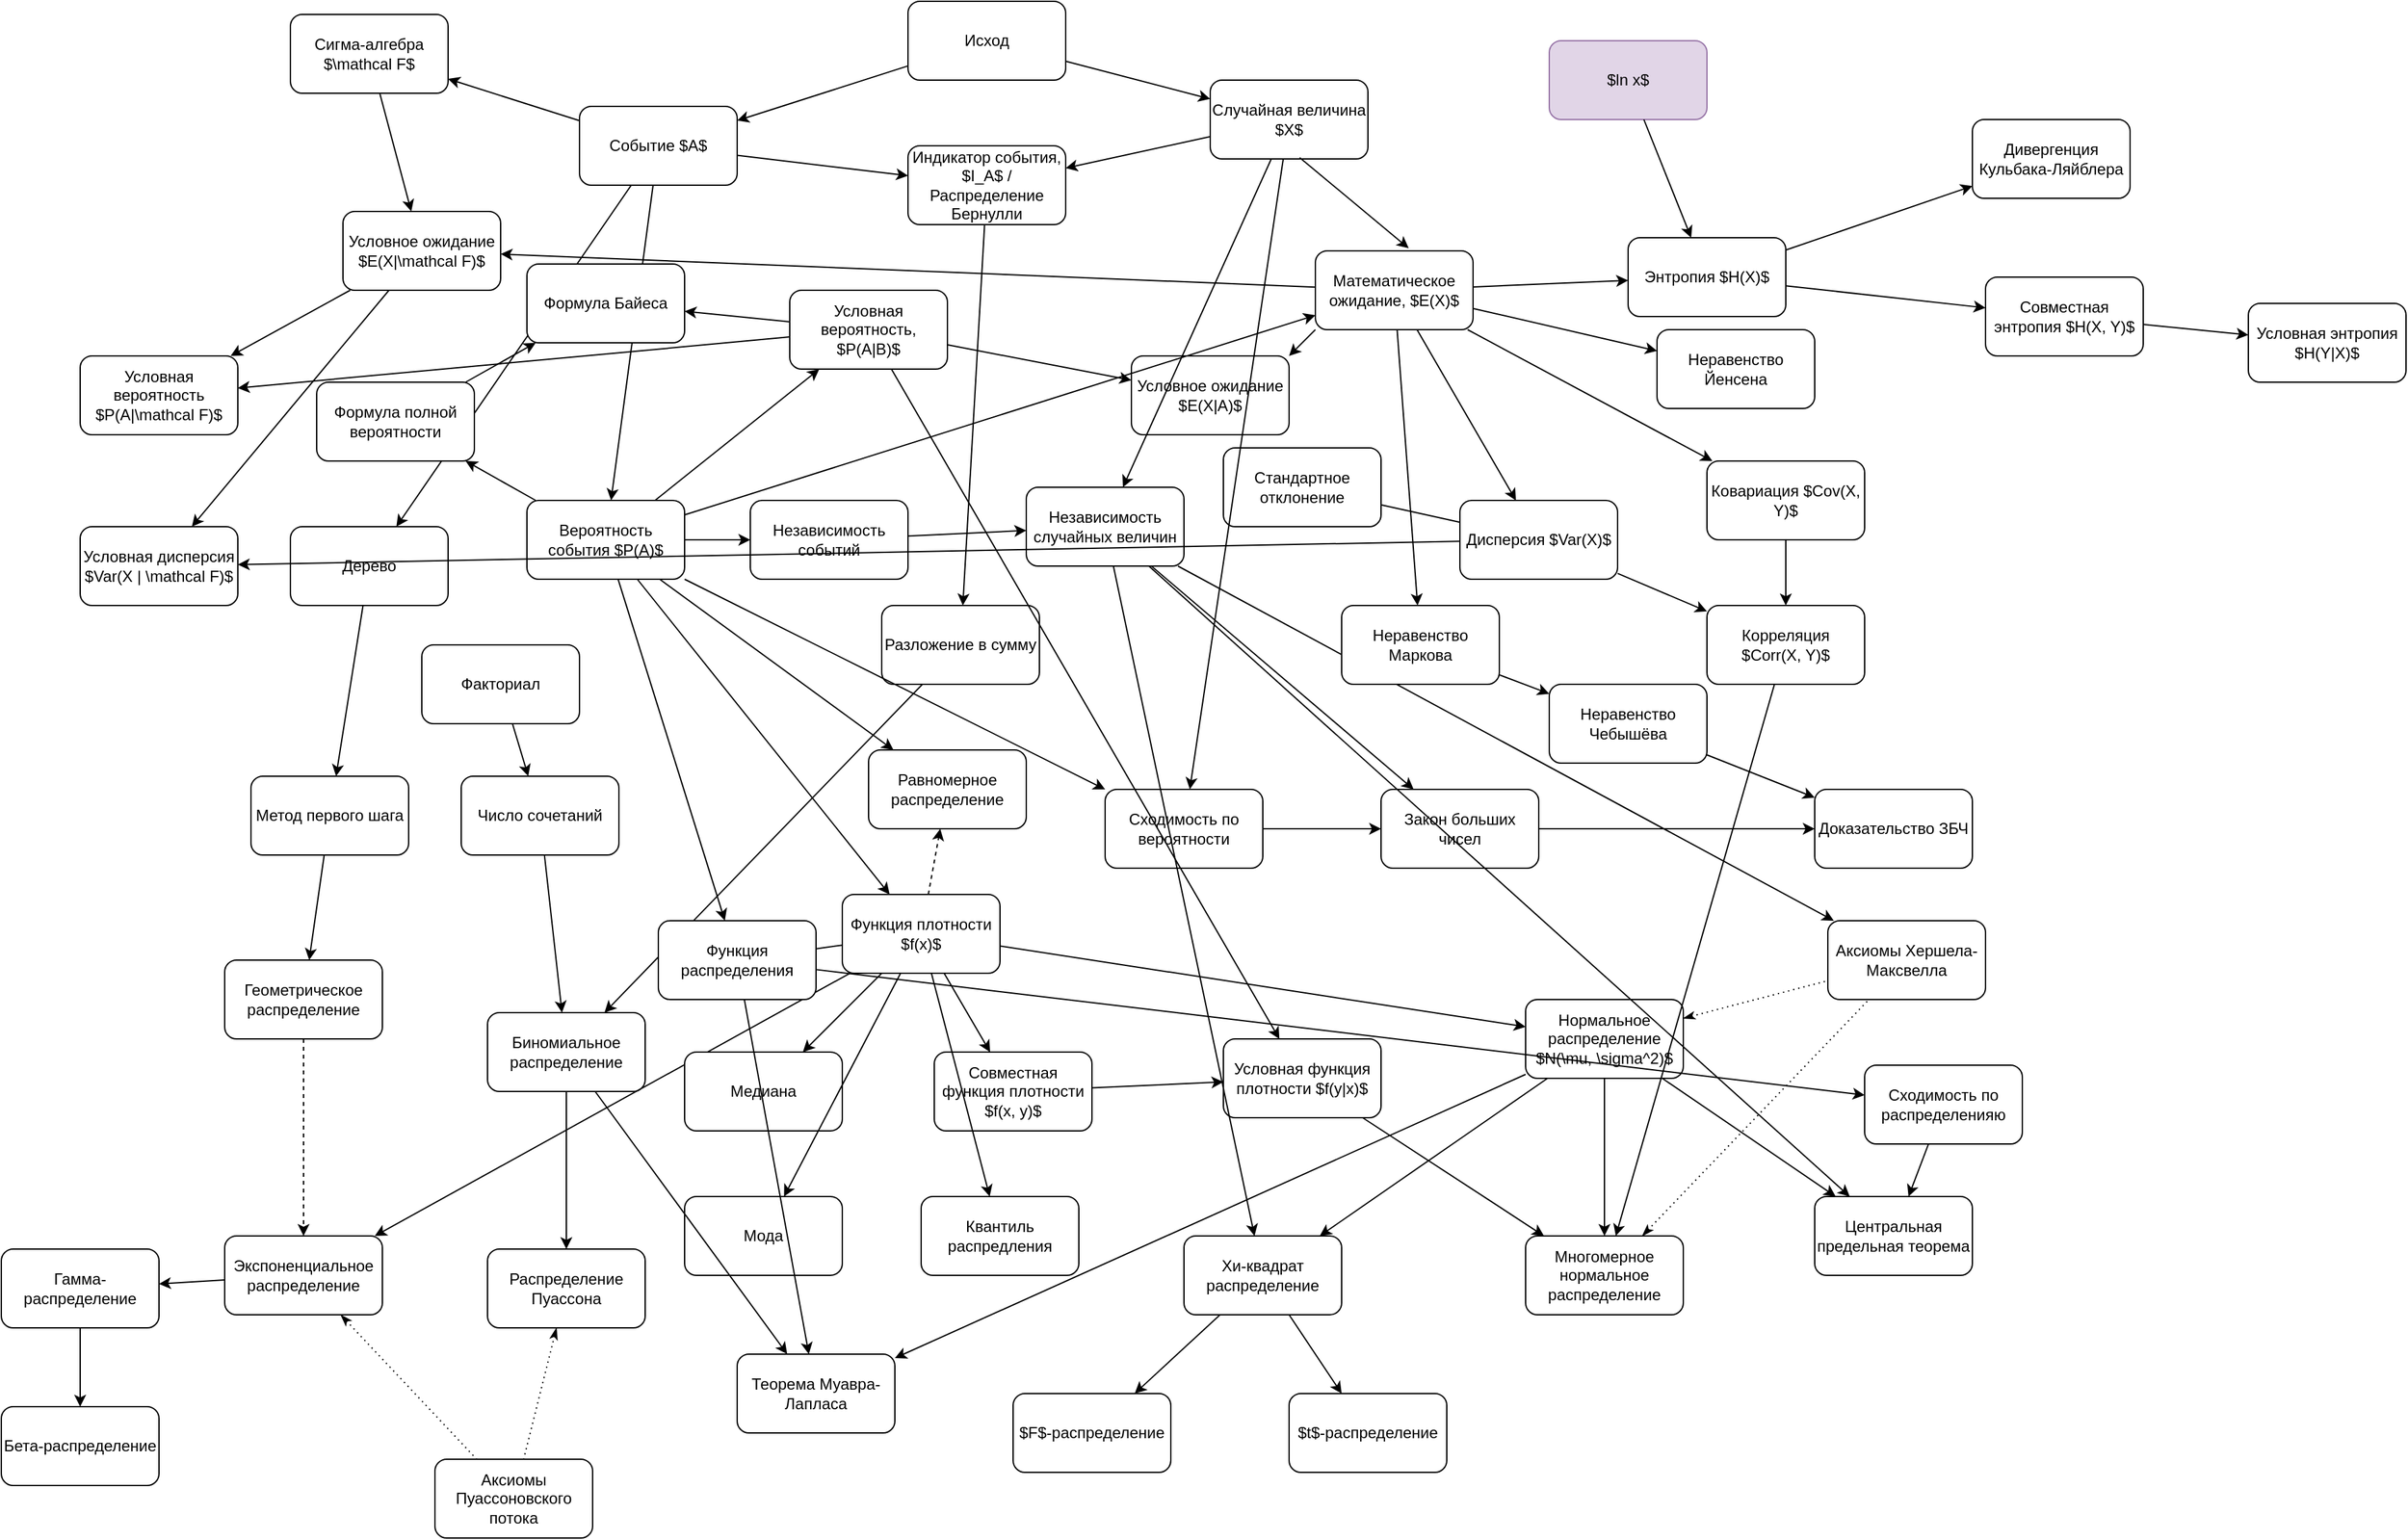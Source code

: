 <mxfile version="14.6.13" type="device"><diagram name="Page-1" id="42789a77-a242-8287-6e28-9cd8cfd52e62"><mxGraphModel dx="3438" dy="853" grid="1" gridSize="10" guides="1" tooltips="1" connect="1" arrows="1" fold="1" page="1" pageScale="1" pageWidth="2336" pageHeight="1654" background="#ffffff" math="0" shadow="0"><root><mxCell id="0"/><mxCell id="1" parent="0"/><mxCell id="bSrg5COY_HBtnpbsd96A-5" style="rounded=0;orthogonalLoop=1;jettySize=auto;html=1;" parent="1" source="bSrg5COY_HBtnpbsd96A-1" target="bSrg5COY_HBtnpbsd96A-2" edge="1"><mxGeometry relative="1" as="geometry"/></mxCell><mxCell id="bSrg5COY_HBtnpbsd96A-7" style="edgeStyle=none;rounded=0;orthogonalLoop=1;jettySize=auto;html=1;" parent="1" source="bSrg5COY_HBtnpbsd96A-1" target="bSrg5COY_HBtnpbsd96A-3" edge="1"><mxGeometry relative="1" as="geometry"/></mxCell><mxCell id="bSrg5COY_HBtnpbsd96A-1" value="Исход" style="rounded=1;whiteSpace=wrap;html=1;" parent="1" vertex="1"><mxGeometry x="500" y="440" width="120" height="60" as="geometry"/></mxCell><mxCell id="bSrg5COY_HBtnpbsd96A-2" value="Событие $A$" style="rounded=1;whiteSpace=wrap;html=1;" parent="1" vertex="1"><mxGeometry x="250" y="520" width="120" height="60" as="geometry"/></mxCell><mxCell id="bSrg5COY_HBtnpbsd96A-3" value="Случайная величина $X$" style="rounded=1;whiteSpace=wrap;html=1;" parent="1" vertex="1"><mxGeometry x="730" y="500" width="120" height="60" as="geometry"/></mxCell><mxCell id="bSrg5COY_HBtnpbsd96A-8" value="Математическое ожидание, $E(X)$" style="rounded=1;whiteSpace=wrap;html=1;" parent="1" vertex="1"><mxGeometry x="810" y="630" width="120" height="60" as="geometry"/></mxCell><mxCell id="bSrg5COY_HBtnpbsd96A-47" style="edgeStyle=none;rounded=0;orthogonalLoop=1;jettySize=auto;html=1;" parent="1" source="bSrg5COY_HBtnpbsd96A-9" target="bSrg5COY_HBtnpbsd96A-43" edge="1"><mxGeometry relative="1" as="geometry"/></mxCell><mxCell id="bSrg5COY_HBtnpbsd96A-9" value="Вероятность события $P(A)$" style="rounded=1;whiteSpace=wrap;html=1;" parent="1" vertex="1"><mxGeometry x="210" y="820" width="120" height="60" as="geometry"/></mxCell><mxCell id="bSrg5COY_HBtnpbsd96A-10" value="Дерево" style="rounded=1;whiteSpace=wrap;html=1;" parent="1" vertex="1"><mxGeometry x="30" y="840" width="120" height="60" as="geometry"/></mxCell><mxCell id="bSrg5COY_HBtnpbsd96A-11" value="Условная вероятность, $P(A|B)$" style="rounded=1;whiteSpace=wrap;html=1;" parent="1" vertex="1"><mxGeometry x="410" y="660" width="120" height="60" as="geometry"/></mxCell><mxCell id="bSrg5COY_HBtnpbsd96A-12" value="Метод первого шага" style="rounded=1;whiteSpace=wrap;html=1;" parent="1" vertex="1"><mxGeometry y="1030" width="120" height="60" as="geometry"/></mxCell><mxCell id="bSrg5COY_HBtnpbsd96A-13" value="" style="endArrow=classic;html=1;" parent="1" source="bSrg5COY_HBtnpbsd96A-10" target="bSrg5COY_HBtnpbsd96A-12" edge="1"><mxGeometry width="50" height="50" relative="1" as="geometry"><mxPoint x="510" y="800" as="sourcePoint"/><mxPoint x="560" y="750" as="targetPoint"/></mxGeometry></mxCell><mxCell id="bSrg5COY_HBtnpbsd96A-14" value="" style="endArrow=classic;html=1;" parent="1" source="bSrg5COY_HBtnpbsd96A-2" target="bSrg5COY_HBtnpbsd96A-9" edge="1"><mxGeometry width="50" height="50" relative="1" as="geometry"><mxPoint x="490" y="800" as="sourcePoint"/><mxPoint x="540" y="750" as="targetPoint"/></mxGeometry></mxCell><mxCell id="bSrg5COY_HBtnpbsd96A-16" value="" style="endArrow=classic;html=1;" parent="1" source="bSrg5COY_HBtnpbsd96A-9" target="bSrg5COY_HBtnpbsd96A-11" edge="1"><mxGeometry width="50" height="50" relative="1" as="geometry"><mxPoint x="420" y="780" as="sourcePoint"/><mxPoint x="470" y="730" as="targetPoint"/></mxGeometry></mxCell><mxCell id="bSrg5COY_HBtnpbsd96A-17" value="" style="endArrow=classic;html=1;exitX=0.567;exitY=0.983;exitDx=0;exitDy=0;exitPerimeter=0;entryX=0.592;entryY=-0.033;entryDx=0;entryDy=0;entryPerimeter=0;" parent="1" source="bSrg5COY_HBtnpbsd96A-3" target="bSrg5COY_HBtnpbsd96A-8" edge="1"><mxGeometry width="50" height="50" relative="1" as="geometry"><mxPoint x="400" y="780" as="sourcePoint"/><mxPoint x="450" y="730" as="targetPoint"/></mxGeometry></mxCell><mxCell id="bSrg5COY_HBtnpbsd96A-18" value="Индикатор события, $I_A$ / Распределение Бернулли" style="rounded=1;whiteSpace=wrap;html=1;" parent="1" vertex="1"><mxGeometry x="500" y="550" width="120" height="60" as="geometry"/></mxCell><mxCell id="bSrg5COY_HBtnpbsd96A-19" value="" style="endArrow=classic;html=1;" parent="1" source="bSrg5COY_HBtnpbsd96A-2" target="bSrg5COY_HBtnpbsd96A-18" edge="1"><mxGeometry width="50" height="50" relative="1" as="geometry"><mxPoint x="400" y="760" as="sourcePoint"/><mxPoint x="450" y="710" as="targetPoint"/></mxGeometry></mxCell><mxCell id="bSrg5COY_HBtnpbsd96A-20" value="" style="endArrow=classic;html=1;" parent="1" source="bSrg5COY_HBtnpbsd96A-3" target="bSrg5COY_HBtnpbsd96A-18" edge="1"><mxGeometry width="50" height="50" relative="1" as="geometry"><mxPoint x="400" y="760" as="sourcePoint"/><mxPoint x="650" y="600" as="targetPoint"/></mxGeometry></mxCell><mxCell id="bSrg5COY_HBtnpbsd96A-21" value="Разложение в сумму" style="rounded=1;whiteSpace=wrap;html=1;" parent="1" vertex="1"><mxGeometry x="480" y="900" width="120" height="60" as="geometry"/></mxCell><mxCell id="bSrg5COY_HBtnpbsd96A-22" value="" style="endArrow=classic;html=1;" parent="1" source="bSrg5COY_HBtnpbsd96A-18" target="bSrg5COY_HBtnpbsd96A-21" edge="1"><mxGeometry width="50" height="50" relative="1" as="geometry"><mxPoint x="410" y="750" as="sourcePoint"/><mxPoint x="460" y="700" as="targetPoint"/></mxGeometry></mxCell><mxCell id="bSrg5COY_HBtnpbsd96A-23" value="Условное ожидание $E(X|A)$" style="rounded=1;whiteSpace=wrap;html=1;" parent="1" vertex="1"><mxGeometry x="670" y="710" width="120" height="60" as="geometry"/></mxCell><mxCell id="bSrg5COY_HBtnpbsd96A-24" value="" style="endArrow=classic;html=1;" parent="1" source="bSrg5COY_HBtnpbsd96A-11" target="bSrg5COY_HBtnpbsd96A-23" edge="1"><mxGeometry width="50" height="50" relative="1" as="geometry"><mxPoint x="440" y="720" as="sourcePoint"/><mxPoint x="490" y="670" as="targetPoint"/></mxGeometry></mxCell><mxCell id="bSrg5COY_HBtnpbsd96A-25" value="" style="endArrow=classic;html=1;exitX=0;exitY=1;exitDx=0;exitDy=0;entryX=1;entryY=0;entryDx=0;entryDy=0;" parent="1" source="bSrg5COY_HBtnpbsd96A-8" target="bSrg5COY_HBtnpbsd96A-23" edge="1"><mxGeometry width="50" height="50" relative="1" as="geometry"><mxPoint x="440" y="720" as="sourcePoint"/><mxPoint x="710" y="780" as="targetPoint"/></mxGeometry></mxCell><mxCell id="bSrg5COY_HBtnpbsd96A-26" value="Сигма-алгебра $\mathcal F$" style="rounded=1;whiteSpace=wrap;html=1;" parent="1" vertex="1"><mxGeometry x="30" y="450" width="120" height="60" as="geometry"/></mxCell><mxCell id="bSrg5COY_HBtnpbsd96A-27" value="" style="endArrow=classic;html=1;" parent="1" source="bSrg5COY_HBtnpbsd96A-2" target="bSrg5COY_HBtnpbsd96A-26" edge="1"><mxGeometry width="50" height="50" relative="1" as="geometry"><mxPoint x="420" y="710" as="sourcePoint"/><mxPoint x="470" y="660" as="targetPoint"/></mxGeometry></mxCell><mxCell id="bSrg5COY_HBtnpbsd96A-28" value="Дисперсия $Var(X)$" style="rounded=1;whiteSpace=wrap;html=1;" parent="1" vertex="1"><mxGeometry x="920" y="820" width="120" height="60" as="geometry"/></mxCell><mxCell id="bSrg5COY_HBtnpbsd96A-51" style="edgeStyle=none;rounded=0;orthogonalLoop=1;jettySize=auto;html=1;" parent="1" source="bSrg5COY_HBtnpbsd96A-29" target="bSrg5COY_HBtnpbsd96A-52" edge="1"><mxGeometry relative="1" as="geometry"><mxPoint x="1260" y="750" as="targetPoint"/></mxGeometry></mxCell><mxCell id="bSrg5COY_HBtnpbsd96A-55" style="edgeStyle=none;rounded=0;orthogonalLoop=1;jettySize=auto;html=1;" parent="1" source="bSrg5COY_HBtnpbsd96A-29" target="bSrg5COY_HBtnpbsd96A-56" edge="1"><mxGeometry relative="1" as="geometry"><mxPoint x="1380" y="690" as="targetPoint"/></mxGeometry></mxCell><mxCell id="bSrg5COY_HBtnpbsd96A-29" value="Энтропия $H(X)$" style="rounded=1;whiteSpace=wrap;html=1;" parent="1" vertex="1"><mxGeometry x="1048" y="620" width="120" height="60" as="geometry"/></mxCell><mxCell id="bSrg5COY_HBtnpbsd96A-30" value="" style="endArrow=classic;html=1;" parent="1" source="bSrg5COY_HBtnpbsd96A-8" target="bSrg5COY_HBtnpbsd96A-29" edge="1"><mxGeometry width="50" height="50" relative="1" as="geometry"><mxPoint x="1020" y="780" as="sourcePoint"/><mxPoint x="1130" y="650" as="targetPoint"/></mxGeometry></mxCell><mxCell id="bSrg5COY_HBtnpbsd96A-32" value="Ковариация $Cov(X, Y)$" style="rounded=1;whiteSpace=wrap;html=1;" parent="1" vertex="1"><mxGeometry x="1108" y="790" width="120" height="60" as="geometry"/></mxCell><mxCell id="bSrg5COY_HBtnpbsd96A-33" value="" style="endArrow=classic;html=1;" parent="1" source="bSrg5COY_HBtnpbsd96A-8" target="bSrg5COY_HBtnpbsd96A-32" edge="1"><mxGeometry width="50" height="50" relative="1" as="geometry"><mxPoint x="880" y="760" as="sourcePoint"/><mxPoint x="930" y="710" as="targetPoint"/></mxGeometry></mxCell><mxCell id="bSrg5COY_HBtnpbsd96A-34" value="Корреляция &lt;br&gt;$Corr(X, Y)$" style="rounded=1;whiteSpace=wrap;html=1;" parent="1" vertex="1"><mxGeometry x="1108" y="900" width="120" height="60" as="geometry"/></mxCell><mxCell id="bSrg5COY_HBtnpbsd96A-35" value="" style="endArrow=classic;html=1;" parent="1" source="bSrg5COY_HBtnpbsd96A-28" target="bSrg5COY_HBtnpbsd96A-34" edge="1"><mxGeometry width="50" height="50" relative="1" as="geometry"><mxPoint x="880" y="750" as="sourcePoint"/><mxPoint x="930" y="700" as="targetPoint"/></mxGeometry></mxCell><mxCell id="bSrg5COY_HBtnpbsd96A-36" value="" style="endArrow=classic;html=1;" parent="1" source="bSrg5COY_HBtnpbsd96A-32" target="bSrg5COY_HBtnpbsd96A-34" edge="1"><mxGeometry width="50" height="50" relative="1" as="geometry"><mxPoint x="880" y="760" as="sourcePoint"/><mxPoint x="930" y="710" as="targetPoint"/></mxGeometry></mxCell><mxCell id="bSrg5COY_HBtnpbsd96A-37" value="Стандартное отклонение" style="rounded=1;whiteSpace=wrap;html=1;" parent="1" vertex="1"><mxGeometry x="740" y="780" width="120" height="60" as="geometry"/></mxCell><mxCell id="bSrg5COY_HBtnpbsd96A-39" value="" style="endArrow=none;html=1;" parent="1" source="bSrg5COY_HBtnpbsd96A-37" target="bSrg5COY_HBtnpbsd96A-28" edge="1"><mxGeometry width="50" height="50" relative="1" as="geometry"><mxPoint x="1070" y="670" as="sourcePoint"/><mxPoint x="1120" y="620" as="targetPoint"/></mxGeometry></mxCell><mxCell id="bSrg5COY_HBtnpbsd96A-40" value="Независимость событий" style="rounded=1;whiteSpace=wrap;html=1;" parent="1" vertex="1"><mxGeometry x="380" y="820" width="120" height="60" as="geometry"/></mxCell><mxCell id="bSrg5COY_HBtnpbsd96A-41" value="" style="endArrow=classic;html=1;" parent="1" source="bSrg5COY_HBtnpbsd96A-9" target="bSrg5COY_HBtnpbsd96A-40" edge="1"><mxGeometry width="50" height="50" relative="1" as="geometry"><mxPoint x="490" y="860" as="sourcePoint"/><mxPoint x="540" y="810" as="targetPoint"/></mxGeometry></mxCell><mxCell id="bSrg5COY_HBtnpbsd96A-42" value="" style="endArrow=classic;html=1;" parent="1" source="bSrg5COY_HBtnpbsd96A-2" target="bSrg5COY_HBtnpbsd96A-10" edge="1"><mxGeometry width="50" height="50" relative="1" as="geometry"><mxPoint x="480" y="850" as="sourcePoint"/><mxPoint x="530" y="800" as="targetPoint"/></mxGeometry></mxCell><mxCell id="bSrg5COY_HBtnpbsd96A-43" value="Функция плотности $f(x)$" style="rounded=1;whiteSpace=wrap;html=1;" parent="1" vertex="1"><mxGeometry x="450" y="1120" width="120" height="60" as="geometry"/></mxCell><mxCell id="bSrg5COY_HBtnpbsd96A-49" style="edgeStyle=none;rounded=0;orthogonalLoop=1;jettySize=auto;html=1;" parent="1" source="bSrg5COY_HBtnpbsd96A-44" target="bSrg5COY_HBtnpbsd96A-45" edge="1"><mxGeometry relative="1" as="geometry"><mxPoint x="790" y="1260" as="targetPoint"/></mxGeometry></mxCell><mxCell id="bSrg5COY_HBtnpbsd96A-44" value="Совместная функция плотности $f(x, y)$" style="rounded=1;whiteSpace=wrap;html=1;" parent="1" vertex="1"><mxGeometry x="520" y="1240" width="120" height="60" as="geometry"/></mxCell><mxCell id="bSrg5COY_HBtnpbsd96A-45" value="Условная функция плотности $f(y|x)$" style="rounded=1;whiteSpace=wrap;html=1;" parent="1" vertex="1"><mxGeometry x="740" y="1230" width="120" height="60" as="geometry"/></mxCell><mxCell id="bSrg5COY_HBtnpbsd96A-46" value="" style="endArrow=classic;html=1;" parent="1" source="bSrg5COY_HBtnpbsd96A-43" target="bSrg5COY_HBtnpbsd96A-44" edge="1"><mxGeometry width="50" height="50" relative="1" as="geometry"><mxPoint x="610" y="1030" as="sourcePoint"/><mxPoint x="660" y="980" as="targetPoint"/></mxGeometry></mxCell><mxCell id="bSrg5COY_HBtnpbsd96A-53" style="edgeStyle=none;rounded=0;orthogonalLoop=1;jettySize=auto;html=1;" parent="1" source="bSrg5COY_HBtnpbsd96A-52" target="bSrg5COY_HBtnpbsd96A-54" edge="1"><mxGeometry relative="1" as="geometry"><mxPoint x="1320" y="850" as="targetPoint"/></mxGeometry></mxCell><mxCell id="bSrg5COY_HBtnpbsd96A-52" value="Совместная энтропия $H(X, Y)$" style="rounded=1;whiteSpace=wrap;html=1;" parent="1" vertex="1"><mxGeometry x="1320" y="650" width="120" height="60" as="geometry"/></mxCell><mxCell id="bSrg5COY_HBtnpbsd96A-54" value="Условная энтропия $H(Y|X)$" style="rounded=1;whiteSpace=wrap;html=1;" parent="1" vertex="1"><mxGeometry x="1520" y="670" width="120" height="60" as="geometry"/></mxCell><mxCell id="bSrg5COY_HBtnpbsd96A-56" value="Дивергенция Кульбака-Ляйблера" style="rounded=1;whiteSpace=wrap;html=1;" parent="1" vertex="1"><mxGeometry x="1310" y="530" width="120" height="60" as="geometry"/></mxCell><mxCell id="bSrg5COY_HBtnpbsd96A-66" style="edgeStyle=none;rounded=0;orthogonalLoop=1;jettySize=auto;html=1;startArrow=none;startFill=0;strokeWidth=1;" parent="1" source="bSrg5COY_HBtnpbsd96A-57" target="bSrg5COY_HBtnpbsd96A-67" edge="1"><mxGeometry relative="1" as="geometry"><mxPoint x="770" y="1420" as="targetPoint"/></mxGeometry></mxCell><mxCell id="bSrg5COY_HBtnpbsd96A-57" value="Нормальное распределение $N(\mu, \sigma^2)$" style="rounded=1;whiteSpace=wrap;html=1;" parent="1" vertex="1"><mxGeometry x="970" y="1200" width="120" height="60" as="geometry"/></mxCell><mxCell id="bSrg5COY_HBtnpbsd96A-58" value="Аксиомы Хершела-Максвелла" style="rounded=1;whiteSpace=wrap;html=1;" parent="1" vertex="1"><mxGeometry x="1200" y="1140" width="120" height="60" as="geometry"/></mxCell><mxCell id="bSrg5COY_HBtnpbsd96A-59" value="Многомерное нормальное распределение" style="rounded=1;whiteSpace=wrap;html=1;" parent="1" vertex="1"><mxGeometry x="970" y="1380" width="120" height="60" as="geometry"/></mxCell><mxCell id="bSrg5COY_HBtnpbsd96A-60" value="" style="endArrow=classic;html=1;entryX=0.5;entryY=0;entryDx=0;entryDy=0;" parent="1" source="bSrg5COY_HBtnpbsd96A-57" target="bSrg5COY_HBtnpbsd96A-59" edge="1"><mxGeometry width="50" height="50" relative="1" as="geometry"><mxPoint x="1010" y="1200" as="sourcePoint"/><mxPoint x="1060" y="1150" as="targetPoint"/></mxGeometry></mxCell><mxCell id="bSrg5COY_HBtnpbsd96A-61" value="" style="endArrow=classic;html=1;" parent="1" source="bSrg5COY_HBtnpbsd96A-8" target="bSrg5COY_HBtnpbsd96A-28" edge="1"><mxGeometry width="50" height="50" relative="1" as="geometry"><mxPoint x="970" y="890" as="sourcePoint"/><mxPoint x="1020" y="840" as="targetPoint"/></mxGeometry></mxCell><mxCell id="bSrg5COY_HBtnpbsd96A-63" value="" style="endArrow=none;dashed=1;html=1;dashPattern=1 3;strokeWidth=1;startArrow=classicThin;startFill=1;" parent="1" source="bSrg5COY_HBtnpbsd96A-57" target="bSrg5COY_HBtnpbsd96A-58" edge="1"><mxGeometry width="50" height="50" relative="1" as="geometry"><mxPoint x="940" y="1430" as="sourcePoint"/><mxPoint x="990" y="1380" as="targetPoint"/></mxGeometry></mxCell><mxCell id="bSrg5COY_HBtnpbsd96A-65" value="" style="endArrow=none;dashed=1;html=1;dashPattern=1 3;strokeWidth=1;startArrow=classicThin;startFill=1;" parent="1" source="bSrg5COY_HBtnpbsd96A-59" target="bSrg5COY_HBtnpbsd96A-58" edge="1"><mxGeometry width="50" height="50" relative="1" as="geometry"><mxPoint x="1100" y="1209.565" as="sourcePoint"/><mxPoint x="1210" y="1190.435" as="targetPoint"/></mxGeometry></mxCell><mxCell id="bSrg5COY_HBtnpbsd96A-67" value="Хи-квадрат распределение" style="rounded=1;whiteSpace=wrap;html=1;" parent="1" vertex="1"><mxGeometry x="710" y="1380" width="120" height="60" as="geometry"/></mxCell><mxCell id="bSrg5COY_HBtnpbsd96A-68" value="Закон больших чисел" style="rounded=1;whiteSpace=wrap;html=1;" parent="1" vertex="1"><mxGeometry x="860" y="1040" width="120" height="60" as="geometry"/></mxCell><mxCell id="bSrg5COY_HBtnpbsd96A-69" value="Сходимость по вероятности" style="rounded=1;whiteSpace=wrap;html=1;" parent="1" vertex="1"><mxGeometry x="650" y="1040" width="120" height="60" as="geometry"/></mxCell><mxCell id="bSrg5COY_HBtnpbsd96A-70" value="" style="endArrow=classic;html=1;strokeWidth=1;" parent="1" source="bSrg5COY_HBtnpbsd96A-69" target="bSrg5COY_HBtnpbsd96A-68" edge="1"><mxGeometry width="50" height="50" relative="1" as="geometry"><mxPoint x="700" y="1210" as="sourcePoint"/><mxPoint x="750" y="1160" as="targetPoint"/></mxGeometry></mxCell><mxCell id="bSrg5COY_HBtnpbsd96A-71" value="Центральная предельная теорема" style="rounded=1;whiteSpace=wrap;html=1;" parent="1" vertex="1"><mxGeometry x="1190" y="1350" width="120" height="60" as="geometry"/></mxCell><mxCell id="bSrg5COY_HBtnpbsd96A-72" value="" style="endArrow=classic;html=1;strokeWidth=1;" parent="1" source="bSrg5COY_HBtnpbsd96A-57" target="bSrg5COY_HBtnpbsd96A-71" edge="1"><mxGeometry width="50" height="50" relative="1" as="geometry"><mxPoint x="1000" y="1410" as="sourcePoint"/><mxPoint x="1050" y="1360" as="targetPoint"/></mxGeometry></mxCell><mxCell id="bSrg5COY_HBtnpbsd96A-73" value="" style="endArrow=classic;html=1;strokeWidth=1;" parent="1" source="bSrg5COY_HBtnpbsd96A-43" target="bSrg5COY_HBtnpbsd96A-57" edge="1"><mxGeometry width="50" height="50" relative="1" as="geometry"><mxPoint x="870" y="1340" as="sourcePoint"/><mxPoint x="920" y="1290" as="targetPoint"/></mxGeometry></mxCell><mxCell id="bSrg5COY_HBtnpbsd96A-74" value="$F$-распределение" style="rounded=1;whiteSpace=wrap;html=1;" parent="1" vertex="1"><mxGeometry x="580" y="1500" width="120" height="60" as="geometry"/></mxCell><mxCell id="bSrg5COY_HBtnpbsd96A-75" value="$t$-распределение" style="rounded=1;whiteSpace=wrap;html=1;" parent="1" vertex="1"><mxGeometry x="790" y="1500" width="120" height="60" as="geometry"/></mxCell><mxCell id="bSrg5COY_HBtnpbsd96A-76" value="" style="endArrow=classic;html=1;strokeWidth=1;" parent="1" source="bSrg5COY_HBtnpbsd96A-67" target="bSrg5COY_HBtnpbsd96A-75" edge="1"><mxGeometry width="50" height="50" relative="1" as="geometry"><mxPoint x="830" y="1560" as="sourcePoint"/><mxPoint x="880" y="1510" as="targetPoint"/></mxGeometry></mxCell><mxCell id="bSrg5COY_HBtnpbsd96A-77" value="" style="endArrow=classic;html=1;strokeWidth=1;" parent="1" source="bSrg5COY_HBtnpbsd96A-67" target="bSrg5COY_HBtnpbsd96A-74" edge="1"><mxGeometry width="50" height="50" relative="1" as="geometry"><mxPoint x="830" y="1550" as="sourcePoint"/><mxPoint x="880" y="1500" as="targetPoint"/></mxGeometry></mxCell><mxCell id="bSrg5COY_HBtnpbsd96A-78" value="" style="endArrow=classic;html=1;strokeWidth=1;" parent="1" source="bSrg5COY_HBtnpbsd96A-45" target="bSrg5COY_HBtnpbsd96A-59" edge="1"><mxGeometry width="50" height="50" relative="1" as="geometry"><mxPoint x="800" y="1530" as="sourcePoint"/><mxPoint x="850" y="1480" as="targetPoint"/></mxGeometry></mxCell><mxCell id="bSrg5COY_HBtnpbsd96A-79" value="Независимость случайных величин" style="rounded=1;whiteSpace=wrap;html=1;" parent="1" vertex="1"><mxGeometry x="590" y="810" width="120" height="60" as="geometry"/></mxCell><mxCell id="bSrg5COY_HBtnpbsd96A-80" value="" style="endArrow=classic;html=1;strokeWidth=1;" parent="1" source="bSrg5COY_HBtnpbsd96A-40" target="bSrg5COY_HBtnpbsd96A-79" edge="1"><mxGeometry width="50" height="50" relative="1" as="geometry"><mxPoint x="590" y="890" as="sourcePoint"/><mxPoint x="640" y="840" as="targetPoint"/></mxGeometry></mxCell><mxCell id="bSrg5COY_HBtnpbsd96A-81" value="" style="endArrow=classic;html=1;strokeWidth=1;" parent="1" source="bSrg5COY_HBtnpbsd96A-3" target="bSrg5COY_HBtnpbsd96A-79" edge="1"><mxGeometry width="50" height="50" relative="1" as="geometry"><mxPoint x="590" y="890" as="sourcePoint"/><mxPoint x="640" y="840" as="targetPoint"/></mxGeometry></mxCell><mxCell id="bSrg5COY_HBtnpbsd96A-82" value="" style="endArrow=classic;html=1;strokeWidth=1;" parent="1" source="bSrg5COY_HBtnpbsd96A-79" target="bSrg5COY_HBtnpbsd96A-58" edge="1"><mxGeometry width="50" height="50" relative="1" as="geometry"><mxPoint x="760" y="1170" as="sourcePoint"/><mxPoint x="810" y="1120" as="targetPoint"/></mxGeometry></mxCell><mxCell id="bSrg5COY_HBtnpbsd96A-83" value="" style="endArrow=classic;html=1;strokeWidth=1;" parent="1" source="bSrg5COY_HBtnpbsd96A-79" target="bSrg5COY_HBtnpbsd96A-68" edge="1"><mxGeometry width="50" height="50" relative="1" as="geometry"><mxPoint x="750" y="1170" as="sourcePoint"/><mxPoint x="800" y="1120" as="targetPoint"/></mxGeometry></mxCell><mxCell id="bSrg5COY_HBtnpbsd96A-84" value="" style="endArrow=classic;html=1;strokeWidth=1;" parent="1" source="bSrg5COY_HBtnpbsd96A-79" target="bSrg5COY_HBtnpbsd96A-67" edge="1"><mxGeometry width="50" height="50" relative="1" as="geometry"><mxPoint x="740" y="1170" as="sourcePoint"/><mxPoint x="770" y="1420" as="targetPoint"/></mxGeometry></mxCell><mxCell id="bSrg5COY_HBtnpbsd96A-85" value="" style="endArrow=classic;html=1;strokeWidth=1;" parent="1" source="bSrg5COY_HBtnpbsd96A-79" target="bSrg5COY_HBtnpbsd96A-71" edge="1"><mxGeometry width="50" height="50" relative="1" as="geometry"><mxPoint x="730" y="1170" as="sourcePoint"/><mxPoint x="780" y="1120" as="targetPoint"/></mxGeometry></mxCell><mxCell id="bSrg5COY_HBtnpbsd96A-86" value="" style="endArrow=classic;html=1;strokeWidth=1;" parent="1" source="bSrg5COY_HBtnpbsd96A-11" target="bSrg5COY_HBtnpbsd96A-45" edge="1"><mxGeometry width="50" height="50" relative="1" as="geometry"><mxPoint x="460" y="1050" as="sourcePoint"/><mxPoint x="510" y="1000" as="targetPoint"/></mxGeometry></mxCell><mxCell id="bSrg5COY_HBtnpbsd96A-87" value="" style="endArrow=classic;html=1;strokeWidth=1;" parent="1" source="bSrg5COY_HBtnpbsd96A-34" target="bSrg5COY_HBtnpbsd96A-59" edge="1"><mxGeometry width="50" height="50" relative="1" as="geometry"><mxPoint x="840" y="1200" as="sourcePoint"/><mxPoint x="890" y="1150" as="targetPoint"/></mxGeometry></mxCell><mxCell id="bSrg5COY_HBtnpbsd96A-88" value="Биномиальное распределение" style="rounded=1;whiteSpace=wrap;html=1;" parent="1" vertex="1"><mxGeometry x="180" y="1210" width="120" height="60" as="geometry"/></mxCell><mxCell id="bSrg5COY_HBtnpbsd96A-89" value="" style="endArrow=classic;html=1;strokeWidth=1;" parent="1" source="bSrg5COY_HBtnpbsd96A-21" target="bSrg5COY_HBtnpbsd96A-88" edge="1"><mxGeometry width="50" height="50" relative="1" as="geometry"><mxPoint x="600" y="1260" as="sourcePoint"/><mxPoint x="650" y="1210" as="targetPoint"/></mxGeometry></mxCell><mxCell id="bSrg5COY_HBtnpbsd96A-90" value="Распределение Пуассона" style="rounded=1;whiteSpace=wrap;html=1;" parent="1" vertex="1"><mxGeometry x="180" y="1390" width="120" height="60" as="geometry"/></mxCell><mxCell id="bSrg5COY_HBtnpbsd96A-91" value="" style="endArrow=classic;html=1;strokeWidth=1;" parent="1" source="bSrg5COY_HBtnpbsd96A-88" target="bSrg5COY_HBtnpbsd96A-90" edge="1"><mxGeometry width="50" height="50" relative="1" as="geometry"><mxPoint x="560" y="1240" as="sourcePoint"/><mxPoint x="610" y="1190" as="targetPoint"/></mxGeometry></mxCell><mxCell id="bSrg5COY_HBtnpbsd96A-92" value="" style="endArrow=classic;html=1;strokeWidth=1;" parent="1" source="bSrg5COY_HBtnpbsd96A-12" target="bSrg5COY_HBtnpbsd96A-93" edge="1"><mxGeometry width="50" height="50" relative="1" as="geometry"><mxPoint x="460" y="1280" as="sourcePoint"/><mxPoint x="130" y="1210" as="targetPoint"/></mxGeometry></mxCell><mxCell id="bSrg5COY_HBtnpbsd96A-93" value="Геометрическое распределение" style="rounded=1;whiteSpace=wrap;html=1;" parent="1" vertex="1"><mxGeometry x="-20" y="1170" width="120" height="60" as="geometry"/></mxCell><mxCell id="bSrg5COY_HBtnpbsd96A-94" value="Экспоненциальное распределение" style="rounded=1;whiteSpace=wrap;html=1;" parent="1" vertex="1"><mxGeometry x="-20" y="1380" width="120" height="60" as="geometry"/></mxCell><mxCell id="bSrg5COY_HBtnpbsd96A-95" value="" style="endArrow=classic;html=1;strokeWidth=1;" parent="1" source="bSrg5COY_HBtnpbsd96A-43" target="bSrg5COY_HBtnpbsd96A-94" edge="1"><mxGeometry width="50" height="50" relative="1" as="geometry"><mxPoint x="440" y="1260" as="sourcePoint"/><mxPoint x="490" y="1210" as="targetPoint"/></mxGeometry></mxCell><mxCell id="bSrg5COY_HBtnpbsd96A-96" value="Число сочетаний" style="rounded=1;whiteSpace=wrap;html=1;" parent="1" vertex="1"><mxGeometry x="160" y="1030" width="120" height="60" as="geometry"/></mxCell><mxCell id="bSrg5COY_HBtnpbsd96A-97" value="" style="endArrow=classic;html=1;strokeWidth=1;" parent="1" source="bSrg5COY_HBtnpbsd96A-96" target="bSrg5COY_HBtnpbsd96A-88" edge="1"><mxGeometry width="50" height="50" relative="1" as="geometry"><mxPoint x="250" y="1180" as="sourcePoint"/><mxPoint x="300" y="1130" as="targetPoint"/></mxGeometry></mxCell><mxCell id="bSrg5COY_HBtnpbsd96A-98" value="" style="endArrow=classic;html=1;strokeWidth=1;" parent="1" source="bSrg5COY_HBtnpbsd96A-99" target="bSrg5COY_HBtnpbsd96A-96" edge="1"><mxGeometry width="50" height="50" relative="1" as="geometry"><mxPoint x="260" y="1180" as="sourcePoint"/><mxPoint x="310" y="1130" as="targetPoint"/></mxGeometry></mxCell><mxCell id="bSrg5COY_HBtnpbsd96A-99" value="Факториал" style="rounded=1;whiteSpace=wrap;html=1;" parent="1" vertex="1"><mxGeometry x="130" y="930" width="120" height="60" as="geometry"/></mxCell><mxCell id="bSrg5COY_HBtnpbsd96A-100" value="" style="endArrow=classic;html=1;strokeWidth=1;dashed=1;" parent="1" source="bSrg5COY_HBtnpbsd96A-93" target="bSrg5COY_HBtnpbsd96A-94" edge="1"><mxGeometry relative="1" as="geometry"><mxPoint x="220" y="1150" as="sourcePoint"/><mxPoint x="320" y="1150" as="targetPoint"/></mxGeometry></mxCell><mxCell id="bSrg5COY_HBtnpbsd96A-102" value="Аксиомы Пуассоновского потока" style="rounded=1;whiteSpace=wrap;html=1;" parent="1" vertex="1"><mxGeometry x="140" y="1550" width="120" height="60" as="geometry"/></mxCell><mxCell id="bSrg5COY_HBtnpbsd96A-103" value="" style="endArrow=none;dashed=1;html=1;dashPattern=1 3;strokeWidth=1;startArrow=classicThin;startFill=1;" parent="1" source="bSrg5COY_HBtnpbsd96A-90" target="bSrg5COY_HBtnpbsd96A-102" edge="1"><mxGeometry width="50" height="50" relative="1" as="geometry"><mxPoint x="1110" y="1219.565" as="sourcePoint"/><mxPoint x="1220" y="1200.435" as="targetPoint"/></mxGeometry></mxCell><mxCell id="bSrg5COY_HBtnpbsd96A-104" value="" style="endArrow=none;dashed=1;html=1;dashPattern=1 3;strokeWidth=1;startArrow=classicThin;startFill=1;" parent="1" source="bSrg5COY_HBtnpbsd96A-94" target="bSrg5COY_HBtnpbsd96A-102" edge="1"><mxGeometry width="50" height="50" relative="1" as="geometry"><mxPoint x="307.5" y="1460" as="sourcePoint"/><mxPoint x="232.5" y="1560" as="targetPoint"/></mxGeometry></mxCell><mxCell id="bSrg5COY_HBtnpbsd96A-105" value="Условное ожидание $E(X|\mathcal F)$" style="rounded=1;whiteSpace=wrap;html=1;" parent="1" vertex="1"><mxGeometry x="70" y="600" width="120" height="60" as="geometry"/></mxCell><mxCell id="bSrg5COY_HBtnpbsd96A-106" value="" style="endArrow=classic;html=1;strokeWidth=1;" parent="1" source="bSrg5COY_HBtnpbsd96A-26" target="bSrg5COY_HBtnpbsd96A-105" edge="1"><mxGeometry width="50" height="50" relative="1" as="geometry"><mxPoint x="100" y="650" as="sourcePoint"/><mxPoint x="150" y="600" as="targetPoint"/></mxGeometry></mxCell><mxCell id="bSrg5COY_HBtnpbsd96A-107" value="" style="endArrow=classic;html=1;strokeWidth=1;" parent="1" source="bSrg5COY_HBtnpbsd96A-8" target="bSrg5COY_HBtnpbsd96A-105" edge="1"><mxGeometry width="50" height="50" relative="1" as="geometry"><mxPoint x="450" y="750" as="sourcePoint"/><mxPoint x="500" y="700" as="targetPoint"/></mxGeometry></mxCell><mxCell id="bSrg5COY_HBtnpbsd96A-108" value="" style="endArrow=classic;html=1;strokeWidth=1;" parent="1" source="bSrg5COY_HBtnpbsd96A-9" target="bSrg5COY_HBtnpbsd96A-8" edge="1"><mxGeometry width="50" height="50" relative="1" as="geometry"><mxPoint x="460" y="750" as="sourcePoint"/><mxPoint x="510" y="700" as="targetPoint"/></mxGeometry></mxCell><mxCell id="bSrg5COY_HBtnpbsd96A-109" value="Равномерное распределение" style="rounded=1;whiteSpace=wrap;html=1;" parent="1" vertex="1"><mxGeometry x="470" y="1010" width="120" height="60" as="geometry"/></mxCell><mxCell id="bSrg5COY_HBtnpbsd96A-110" value="" style="endArrow=classic;html=1;strokeWidth=1;" parent="1" source="bSrg5COY_HBtnpbsd96A-9" target="bSrg5COY_HBtnpbsd96A-109" edge="1"><mxGeometry width="50" height="50" relative="1" as="geometry"><mxPoint x="320" y="1010" as="sourcePoint"/><mxPoint x="370" y="960" as="targetPoint"/></mxGeometry></mxCell><mxCell id="bSrg5COY_HBtnpbsd96A-111" value="" style="endArrow=classic;html=1;strokeWidth=1;dashed=1;" parent="1" source="bSrg5COY_HBtnpbsd96A-43" target="bSrg5COY_HBtnpbsd96A-109" edge="1"><mxGeometry width="50" height="50" relative="1" as="geometry"><mxPoint x="300" y="1010" as="sourcePoint"/><mxPoint x="350" y="960" as="targetPoint"/></mxGeometry></mxCell><mxCell id="bSrg5COY_HBtnpbsd96A-112" value="" style="endArrow=classic;html=1;strokeWidth=1;" parent="1" source="bSrg5COY_HBtnpbsd96A-9" target="bSrg5COY_HBtnpbsd96A-69" edge="1"><mxGeometry width="50" height="50" relative="1" as="geometry"><mxPoint x="660" y="970" as="sourcePoint"/><mxPoint x="710" y="920" as="targetPoint"/></mxGeometry></mxCell><mxCell id="bSrg5COY_HBtnpbsd96A-113" value="" style="endArrow=classic;html=1;strokeWidth=1;" parent="1" source="bSrg5COY_HBtnpbsd96A-3" target="bSrg5COY_HBtnpbsd96A-69" edge="1"><mxGeometry width="50" height="50" relative="1" as="geometry"><mxPoint x="660" y="970" as="sourcePoint"/><mxPoint x="710" y="920" as="targetPoint"/></mxGeometry></mxCell><mxCell id="bSrg5COY_HBtnpbsd96A-114" value="Неравенство Маркова" style="rounded=1;whiteSpace=wrap;html=1;" parent="1" vertex="1"><mxGeometry x="830" y="900" width="120" height="60" as="geometry"/></mxCell><mxCell id="bSrg5COY_HBtnpbsd96A-115" value="Неравенство Чебышёва" style="rounded=1;whiteSpace=wrap;html=1;" parent="1" vertex="1"><mxGeometry x="988" y="960" width="120" height="60" as="geometry"/></mxCell><mxCell id="bSrg5COY_HBtnpbsd96A-116" value="" style="endArrow=classic;html=1;strokeWidth=1;" parent="1" source="bSrg5COY_HBtnpbsd96A-114" target="bSrg5COY_HBtnpbsd96A-115" edge="1"><mxGeometry width="50" height="50" relative="1" as="geometry"><mxPoint x="870" y="950" as="sourcePoint"/><mxPoint x="920" y="900" as="targetPoint"/></mxGeometry></mxCell><mxCell id="bSrg5COY_HBtnpbsd96A-117" value="Доказательство ЗБЧ" style="rounded=1;whiteSpace=wrap;html=1;" parent="1" vertex="1"><mxGeometry x="1190" y="1040" width="120" height="60" as="geometry"/></mxCell><mxCell id="bSrg5COY_HBtnpbsd96A-118" value="" style="endArrow=classic;html=1;strokeWidth=1;" parent="1" source="bSrg5COY_HBtnpbsd96A-68" target="bSrg5COY_HBtnpbsd96A-117" edge="1"><mxGeometry width="50" height="50" relative="1" as="geometry"><mxPoint x="870" y="950" as="sourcePoint"/><mxPoint x="920" y="900" as="targetPoint"/></mxGeometry></mxCell><mxCell id="bSrg5COY_HBtnpbsd96A-119" value="" style="endArrow=classic;html=1;strokeWidth=1;" parent="1" source="bSrg5COY_HBtnpbsd96A-115" target="bSrg5COY_HBtnpbsd96A-117" edge="1"><mxGeometry width="50" height="50" relative="1" as="geometry"><mxPoint x="890" y="930" as="sourcePoint"/><mxPoint x="940" y="880" as="targetPoint"/></mxGeometry></mxCell><mxCell id="bSrg5COY_HBtnpbsd96A-120" value="" style="endArrow=classic;html=1;strokeWidth=1;" parent="1" source="bSrg5COY_HBtnpbsd96A-8" target="bSrg5COY_HBtnpbsd96A-114" edge="1"><mxGeometry width="50" height="50" relative="1" as="geometry"><mxPoint x="890" y="940" as="sourcePoint"/><mxPoint x="940" y="890" as="targetPoint"/></mxGeometry></mxCell><mxCell id="bSrg5COY_HBtnpbsd96A-121" value="" style="endArrow=classic;html=1;strokeWidth=1;" parent="1" source="bSrg5COY_HBtnpbsd96A-105" target="bSrg5COY_HBtnpbsd96A-122" edge="1"><mxGeometry width="50" height="50" relative="1" as="geometry"><mxPoint x="390" y="880" as="sourcePoint"/><mxPoint x="130" y="700" as="targetPoint"/></mxGeometry></mxCell><mxCell id="bSrg5COY_HBtnpbsd96A-122" value="Условная вероятность $P(A|\mathcal F)$" style="rounded=1;whiteSpace=wrap;html=1;" parent="1" vertex="1"><mxGeometry x="-130" y="710" width="120" height="60" as="geometry"/></mxCell><mxCell id="bSrg5COY_HBtnpbsd96A-123" value="" style="endArrow=classic;html=1;strokeWidth=1;" parent="1" source="bSrg5COY_HBtnpbsd96A-11" target="bSrg5COY_HBtnpbsd96A-122" edge="1"><mxGeometry width="50" height="50" relative="1" as="geometry"><mxPoint x="380" y="860" as="sourcePoint"/><mxPoint x="430" y="810" as="targetPoint"/></mxGeometry></mxCell><mxCell id="bSrg5COY_HBtnpbsd96A-124" value="Условная дисперсия $Var(X | \mathcal F)$" style="rounded=1;whiteSpace=wrap;html=1;" parent="1" vertex="1"><mxGeometry x="-130" y="840" width="120" height="60" as="geometry"/></mxCell><mxCell id="bSrg5COY_HBtnpbsd96A-125" value="" style="endArrow=classic;html=1;strokeWidth=1;" parent="1" source="bSrg5COY_HBtnpbsd96A-105" target="bSrg5COY_HBtnpbsd96A-124" edge="1"><mxGeometry width="50" height="50" relative="1" as="geometry"><mxPoint x="350" y="960" as="sourcePoint"/><mxPoint x="400" y="910" as="targetPoint"/></mxGeometry></mxCell><mxCell id="bSrg5COY_HBtnpbsd96A-126" value="" style="endArrow=classic;html=1;strokeWidth=1;" parent="1" source="bSrg5COY_HBtnpbsd96A-28" target="bSrg5COY_HBtnpbsd96A-124" edge="1"><mxGeometry width="50" height="50" relative="1" as="geometry"><mxPoint x="330" y="970" as="sourcePoint"/><mxPoint x="380" y="920" as="targetPoint"/></mxGeometry></mxCell><mxCell id="bSrg5COY_HBtnpbsd96A-127" value="Неравенство Йенсена" style="rounded=1;whiteSpace=wrap;html=1;" parent="1" vertex="1"><mxGeometry x="1070" y="690" width="120" height="60" as="geometry"/></mxCell><mxCell id="bSrg5COY_HBtnpbsd96A-128" value="" style="endArrow=classic;html=1;strokeWidth=1;" parent="1" source="bSrg5COY_HBtnpbsd96A-8" target="bSrg5COY_HBtnpbsd96A-127" edge="1"><mxGeometry width="50" height="50" relative="1" as="geometry"><mxPoint x="1140" y="920" as="sourcePoint"/><mxPoint x="1190" y="870" as="targetPoint"/></mxGeometry></mxCell><mxCell id="bSrg5COY_HBtnpbsd96A-130" value="Сходимость по распределенияю" style="rounded=1;whiteSpace=wrap;html=1;" parent="1" vertex="1"><mxGeometry x="1228" y="1250" width="120" height="60" as="geometry"/></mxCell><mxCell id="bSrg5COY_HBtnpbsd96A-131" value="" style="endArrow=classic;html=1;strokeWidth=1;" parent="1" source="bSrg5COY_HBtnpbsd96A-130" target="bSrg5COY_HBtnpbsd96A-71" edge="1"><mxGeometry width="50" height="50" relative="1" as="geometry"><mxPoint x="1050" y="1200" as="sourcePoint"/><mxPoint x="1100" y="1150" as="targetPoint"/></mxGeometry></mxCell><mxCell id="bSrg5COY_HBtnpbsd96A-135" value="$ln x$" style="rounded=1;whiteSpace=wrap;html=1;fillColor=#e1d5e7;strokeColor=#9673a6;" parent="1" vertex="1"><mxGeometry x="988" y="470" width="120" height="60" as="geometry"/></mxCell><mxCell id="bSrg5COY_HBtnpbsd96A-136" value="" style="endArrow=classic;html=1;strokeWidth=1;" parent="1" source="bSrg5COY_HBtnpbsd96A-135" target="bSrg5COY_HBtnpbsd96A-29" edge="1"><mxGeometry width="50" height="50" relative="1" as="geometry"><mxPoint x="1130" y="720" as="sourcePoint"/><mxPoint x="1180" y="670" as="targetPoint"/></mxGeometry></mxCell><mxCell id="bSrg5COY_HBtnpbsd96A-137" value="Функция распределения" style="rounded=1;whiteSpace=wrap;html=1;" parent="1" vertex="1"><mxGeometry x="310" y="1140" width="120" height="60" as="geometry"/></mxCell><mxCell id="bSrg5COY_HBtnpbsd96A-138" value="" style="endArrow=none;html=1;strokeWidth=1;" parent="1" source="bSrg5COY_HBtnpbsd96A-137" target="bSrg5COY_HBtnpbsd96A-43" edge="1"><mxGeometry width="50" height="50" relative="1" as="geometry"><mxPoint x="710" y="920" as="sourcePoint"/><mxPoint x="760" y="870" as="targetPoint"/></mxGeometry></mxCell><mxCell id="bSrg5COY_HBtnpbsd96A-139" value="" style="endArrow=classic;html=1;strokeWidth=1;" parent="1" source="bSrg5COY_HBtnpbsd96A-9" target="bSrg5COY_HBtnpbsd96A-137" edge="1"><mxGeometry width="50" height="50" relative="1" as="geometry"><mxPoint x="670" y="1160" as="sourcePoint"/><mxPoint x="720" y="1110" as="targetPoint"/></mxGeometry></mxCell><mxCell id="IlxpV-1APtzXl0NSNArf-1" value="Квантиль распредления" style="rounded=1;whiteSpace=wrap;html=1;" parent="1" vertex="1"><mxGeometry x="510" y="1350" width="120" height="60" as="geometry"/></mxCell><mxCell id="IlxpV-1APtzXl0NSNArf-2" value="Медиана" style="rounded=1;whiteSpace=wrap;html=1;" parent="1" vertex="1"><mxGeometry x="330" y="1240" width="120" height="60" as="geometry"/></mxCell><mxCell id="IlxpV-1APtzXl0NSNArf-3" value="Мода" style="rounded=1;whiteSpace=wrap;html=1;" parent="1" vertex="1"><mxGeometry x="330" y="1350" width="120" height="60" as="geometry"/></mxCell><mxCell id="IlxpV-1APtzXl0NSNArf-5" value="" style="endArrow=classic;html=1;" parent="1" source="bSrg5COY_HBtnpbsd96A-43" target="IlxpV-1APtzXl0NSNArf-2" edge="1"><mxGeometry width="50" height="50" relative="1" as="geometry"><mxPoint x="490" y="1210" as="sourcePoint"/><mxPoint x="540" y="1160" as="targetPoint"/></mxGeometry></mxCell><mxCell id="IlxpV-1APtzXl0NSNArf-6" value="" style="endArrow=classic;html=1;" parent="1" source="bSrg5COY_HBtnpbsd96A-43" target="IlxpV-1APtzXl0NSNArf-3" edge="1"><mxGeometry width="50" height="50" relative="1" as="geometry"><mxPoint x="490" y="1210" as="sourcePoint"/><mxPoint x="540" y="1160" as="targetPoint"/></mxGeometry></mxCell><mxCell id="IlxpV-1APtzXl0NSNArf-7" value="" style="endArrow=classic;html=1;" parent="1" source="bSrg5COY_HBtnpbsd96A-43" target="IlxpV-1APtzXl0NSNArf-1" edge="1"><mxGeometry width="50" height="50" relative="1" as="geometry"><mxPoint x="470" y="1210" as="sourcePoint"/><mxPoint x="520" y="1160" as="targetPoint"/></mxGeometry></mxCell><mxCell id="IlxpV-1APtzXl0NSNArf-8" value="" style="endArrow=classic;html=1;" parent="1" source="bSrg5COY_HBtnpbsd96A-137" target="bSrg5COY_HBtnpbsd96A-130" edge="1"><mxGeometry width="50" height="50" relative="1" as="geometry"><mxPoint x="820" y="1070" as="sourcePoint"/><mxPoint x="870" y="1020" as="targetPoint"/></mxGeometry></mxCell><mxCell id="IlxpV-1APtzXl0NSNArf-9" value="Теорема Муавра-Лапласа" style="rounded=1;whiteSpace=wrap;html=1;" parent="1" vertex="1"><mxGeometry x="370" y="1470" width="120" height="60" as="geometry"/></mxCell><mxCell id="IlxpV-1APtzXl0NSNArf-10" value="" style="endArrow=classic;html=1;" parent="1" source="bSrg5COY_HBtnpbsd96A-88" target="IlxpV-1APtzXl0NSNArf-9" edge="1"><mxGeometry width="50" height="50" relative="1" as="geometry"><mxPoint x="510" y="1400" as="sourcePoint"/><mxPoint x="560" y="1350" as="targetPoint"/></mxGeometry></mxCell><mxCell id="IlxpV-1APtzXl0NSNArf-11" value="" style="endArrow=classic;html=1;" parent="1" source="bSrg5COY_HBtnpbsd96A-137" target="IlxpV-1APtzXl0NSNArf-9" edge="1"><mxGeometry width="50" height="50" relative="1" as="geometry"><mxPoint x="450" y="1400" as="sourcePoint"/><mxPoint x="500" y="1350" as="targetPoint"/></mxGeometry></mxCell><mxCell id="IlxpV-1APtzXl0NSNArf-12" value="" style="endArrow=classic;html=1;" parent="1" source="bSrg5COY_HBtnpbsd96A-57" target="IlxpV-1APtzXl0NSNArf-9" edge="1"><mxGeometry width="50" height="50" relative="1" as="geometry"><mxPoint x="600" y="1400" as="sourcePoint"/><mxPoint x="650" y="1350" as="targetPoint"/></mxGeometry></mxCell><mxCell id="IlxpV-1APtzXl0NSNArf-13" value="" style="endArrow=classic;html=1;" parent="1" source="bSrg5COY_HBtnpbsd96A-94" target="IlxpV-1APtzXl0NSNArf-14" edge="1"><mxGeometry width="50" height="50" relative="1" as="geometry"><mxPoint x="30" y="1470" as="sourcePoint"/><mxPoint x="-130" y="1420" as="targetPoint"/></mxGeometry></mxCell><mxCell id="IlxpV-1APtzXl0NSNArf-14" value="Гамма-распределение" style="rounded=1;whiteSpace=wrap;html=1;" parent="1" vertex="1"><mxGeometry x="-190" y="1390" width="120" height="60" as="geometry"/></mxCell><mxCell id="IlxpV-1APtzXl0NSNArf-15" value="" style="endArrow=classic;html=1;" parent="1" source="IlxpV-1APtzXl0NSNArf-14" target="IlxpV-1APtzXl0NSNArf-16" edge="1"><mxGeometry width="50" height="50" relative="1" as="geometry"><mxPoint x="10" y="1460" as="sourcePoint"/><mxPoint x="-130" y="1540" as="targetPoint"/></mxGeometry></mxCell><mxCell id="IlxpV-1APtzXl0NSNArf-16" value="Бета-распределение" style="rounded=1;whiteSpace=wrap;html=1;" parent="1" vertex="1"><mxGeometry x="-190" y="1510" width="120" height="60" as="geometry"/></mxCell><mxCell id="z0MpHD4ZddFRIgM_9xvW-1" value="Формула полной вероятности" style="rounded=1;whiteSpace=wrap;html=1;" vertex="1" parent="1"><mxGeometry x="50" y="730" width="120" height="60" as="geometry"/></mxCell><mxCell id="z0MpHD4ZddFRIgM_9xvW-2" value="Формула Байеса" style="rounded=1;whiteSpace=wrap;html=1;" vertex="1" parent="1"><mxGeometry x="210" y="640" width="120" height="60" as="geometry"/></mxCell><mxCell id="z0MpHD4ZddFRIgM_9xvW-3" value="" style="endArrow=classic;html=1;" edge="1" parent="1" source="bSrg5COY_HBtnpbsd96A-9" target="z0MpHD4ZddFRIgM_9xvW-1"><mxGeometry width="50" height="50" relative="1" as="geometry"><mxPoint x="210" y="960" as="sourcePoint"/><mxPoint x="260" y="910" as="targetPoint"/></mxGeometry></mxCell><mxCell id="z0MpHD4ZddFRIgM_9xvW-4" value="" style="endArrow=classic;html=1;" edge="1" parent="1" source="bSrg5COY_HBtnpbsd96A-11" target="z0MpHD4ZddFRIgM_9xvW-2"><mxGeometry width="50" height="50" relative="1" as="geometry"><mxPoint x="210" y="950" as="sourcePoint"/><mxPoint x="260" y="900" as="targetPoint"/></mxGeometry></mxCell><mxCell id="z0MpHD4ZddFRIgM_9xvW-5" value="" style="endArrow=classic;html=1;" edge="1" parent="1" source="z0MpHD4ZddFRIgM_9xvW-1" target="z0MpHD4ZddFRIgM_9xvW-2"><mxGeometry width="50" height="50" relative="1" as="geometry"><mxPoint x="200" y="950" as="sourcePoint"/><mxPoint x="250" y="900" as="targetPoint"/></mxGeometry></mxCell></root></mxGraphModel></diagram></mxfile>